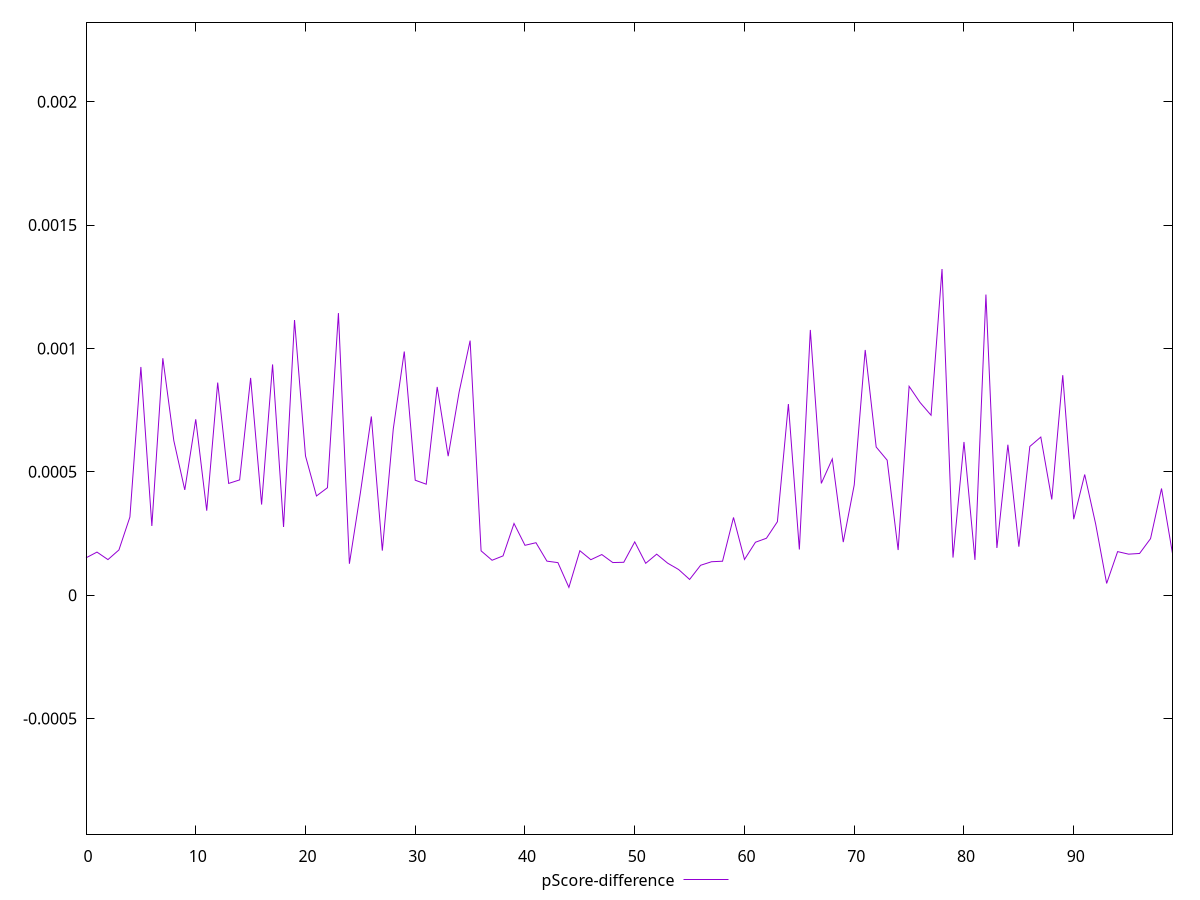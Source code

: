 reset

$pScoreDifference <<EOF
0 0.00015118437969002807
1 0.00017455520436043814
2 0.00014411510569778407
3 0.00018329690037954816
4 0.0003166325793873548
5 0.0009248748090073811
6 0.00028044025554835317
7 0.0009602576209960523
8 0.000626492824391145
9 0.0004265210649819773
10 0.0007127252306441956
11 0.0003423989101299374
12 0.0008615803841766079
13 0.00045286057717752737
14 0.0004671651686471434
15 0.0008804641841285155
16 0.0003671554255155751
17 0.0009350546260535331
18 0.00027627040568090067
19 0.0011150273208488382
20 0.0005642360424337189
21 0.00040200896540004694
22 0.00043544870288880766
23 0.0011430724750542964
24 0.00012727468328177505
25 0.0004139899964332172
26 0.0007241365101365305
27 0.0001805567736151703
28 0.0006738896829910912
29 0.000987398549770535
30 0.0004658387483126858
31 0.0004496982451232534
32 0.0008437935861879686
33 0.0005632084180181018
34 0.0008236501867916468
35 0.00103162350842545
36 0.00017959494179792257
37 0.0001414630226454494
38 0.00015913461095268255
39 0.00029053208276336173
40 0.00020203579154226547
41 0.00021254625189909282
42 0.00013791624832942828
43 0.0001318864700713962
44 0.000031552180213501035
45 0.00018007389833679666
46 0.00014369485355109068
47 0.0001646202528400864
48 0.00013215253528786608
49 0.00013321668968757638
50 0.00021588059080163147
51 0.00012910918170516705
52 0.00016616645619804693
53 0.0001296151494102893
54 0.00010379948179117804
55 0.00006366871937368845
56 0.00012109852841474256
57 0.00013549300088899763
58 0.00013758479134634571
59 0.0003150282785547853
60 0.00014465500052468494
61 0.00021448210619945396
62 0.00023071468633650838
63 0.00029776701532496785
64 0.0007746328364761079
65 0.00018495741522212006
66 0.0010749070349079792
67 0.0004528875782023878
68 0.0005520759367774186
69 0.00021508318646445979
70 0.00044669091880639167
71 0.0009937687329744649
72 0.0006003550140772362
73 0.0005470150100970739
74 0.0001828628993726933
75 0.0008463163505109117
76 0.0007807620839390683
77 0.0007291868699724757
78 0.0013216376170045452
79 0.00015246327365303625
80 0.0006207892651625135
81 0.00014292124028142394
82 0.001218141609072354
83 0.0001912414106651772
84 0.0006097890875165768
85 0.0001964135784205956
86 0.0006027086471333543
87 0.0006407508052607702
88 0.0003879050165682685
89 0.0008914687041000069
90 0.00030787828603895395
91 0.0004890513960547072
92 0.0002879891083302222
93 0.000047485432648208814
94 0.00017648333386299786
95 0.0001662046079580759
96 0.0001689862598391323
97 0.00022912723478579755
98 0.00043224809925934693
99 0.00016864522022913553
EOF

set key outside below
set xrange [0:99]
set yrange [-0.000968447819786499:0.002321637617004545]
set trange [-0.000968447819786499:0.002321637617004545]
set terminal svg size 640, 500 enhanced background rgb 'white'
set output "reprap/largest-contentful-paint/samples/pages+cached+noexternal+nomedia+nocss+nojs/pScore-difference/values.svg"

plot $pScoreDifference title "pScore-difference" with line

reset
